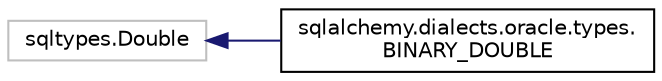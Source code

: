 digraph "Graphical Class Hierarchy"
{
 // LATEX_PDF_SIZE
  edge [fontname="Helvetica",fontsize="10",labelfontname="Helvetica",labelfontsize="10"];
  node [fontname="Helvetica",fontsize="10",shape=record];
  rankdir="LR";
  Node3659 [label="sqltypes.Double",height=0.2,width=0.4,color="grey75", fillcolor="white", style="filled",tooltip=" "];
  Node3659 -> Node0 [dir="back",color="midnightblue",fontsize="10",style="solid",fontname="Helvetica"];
  Node0 [label="sqlalchemy.dialects.oracle.types.\lBINARY_DOUBLE",height=0.2,width=0.4,color="black", fillcolor="white", style="filled",URL="$classsqlalchemy_1_1dialects_1_1oracle_1_1types_1_1BINARY__DOUBLE.html",tooltip=" "];
}
